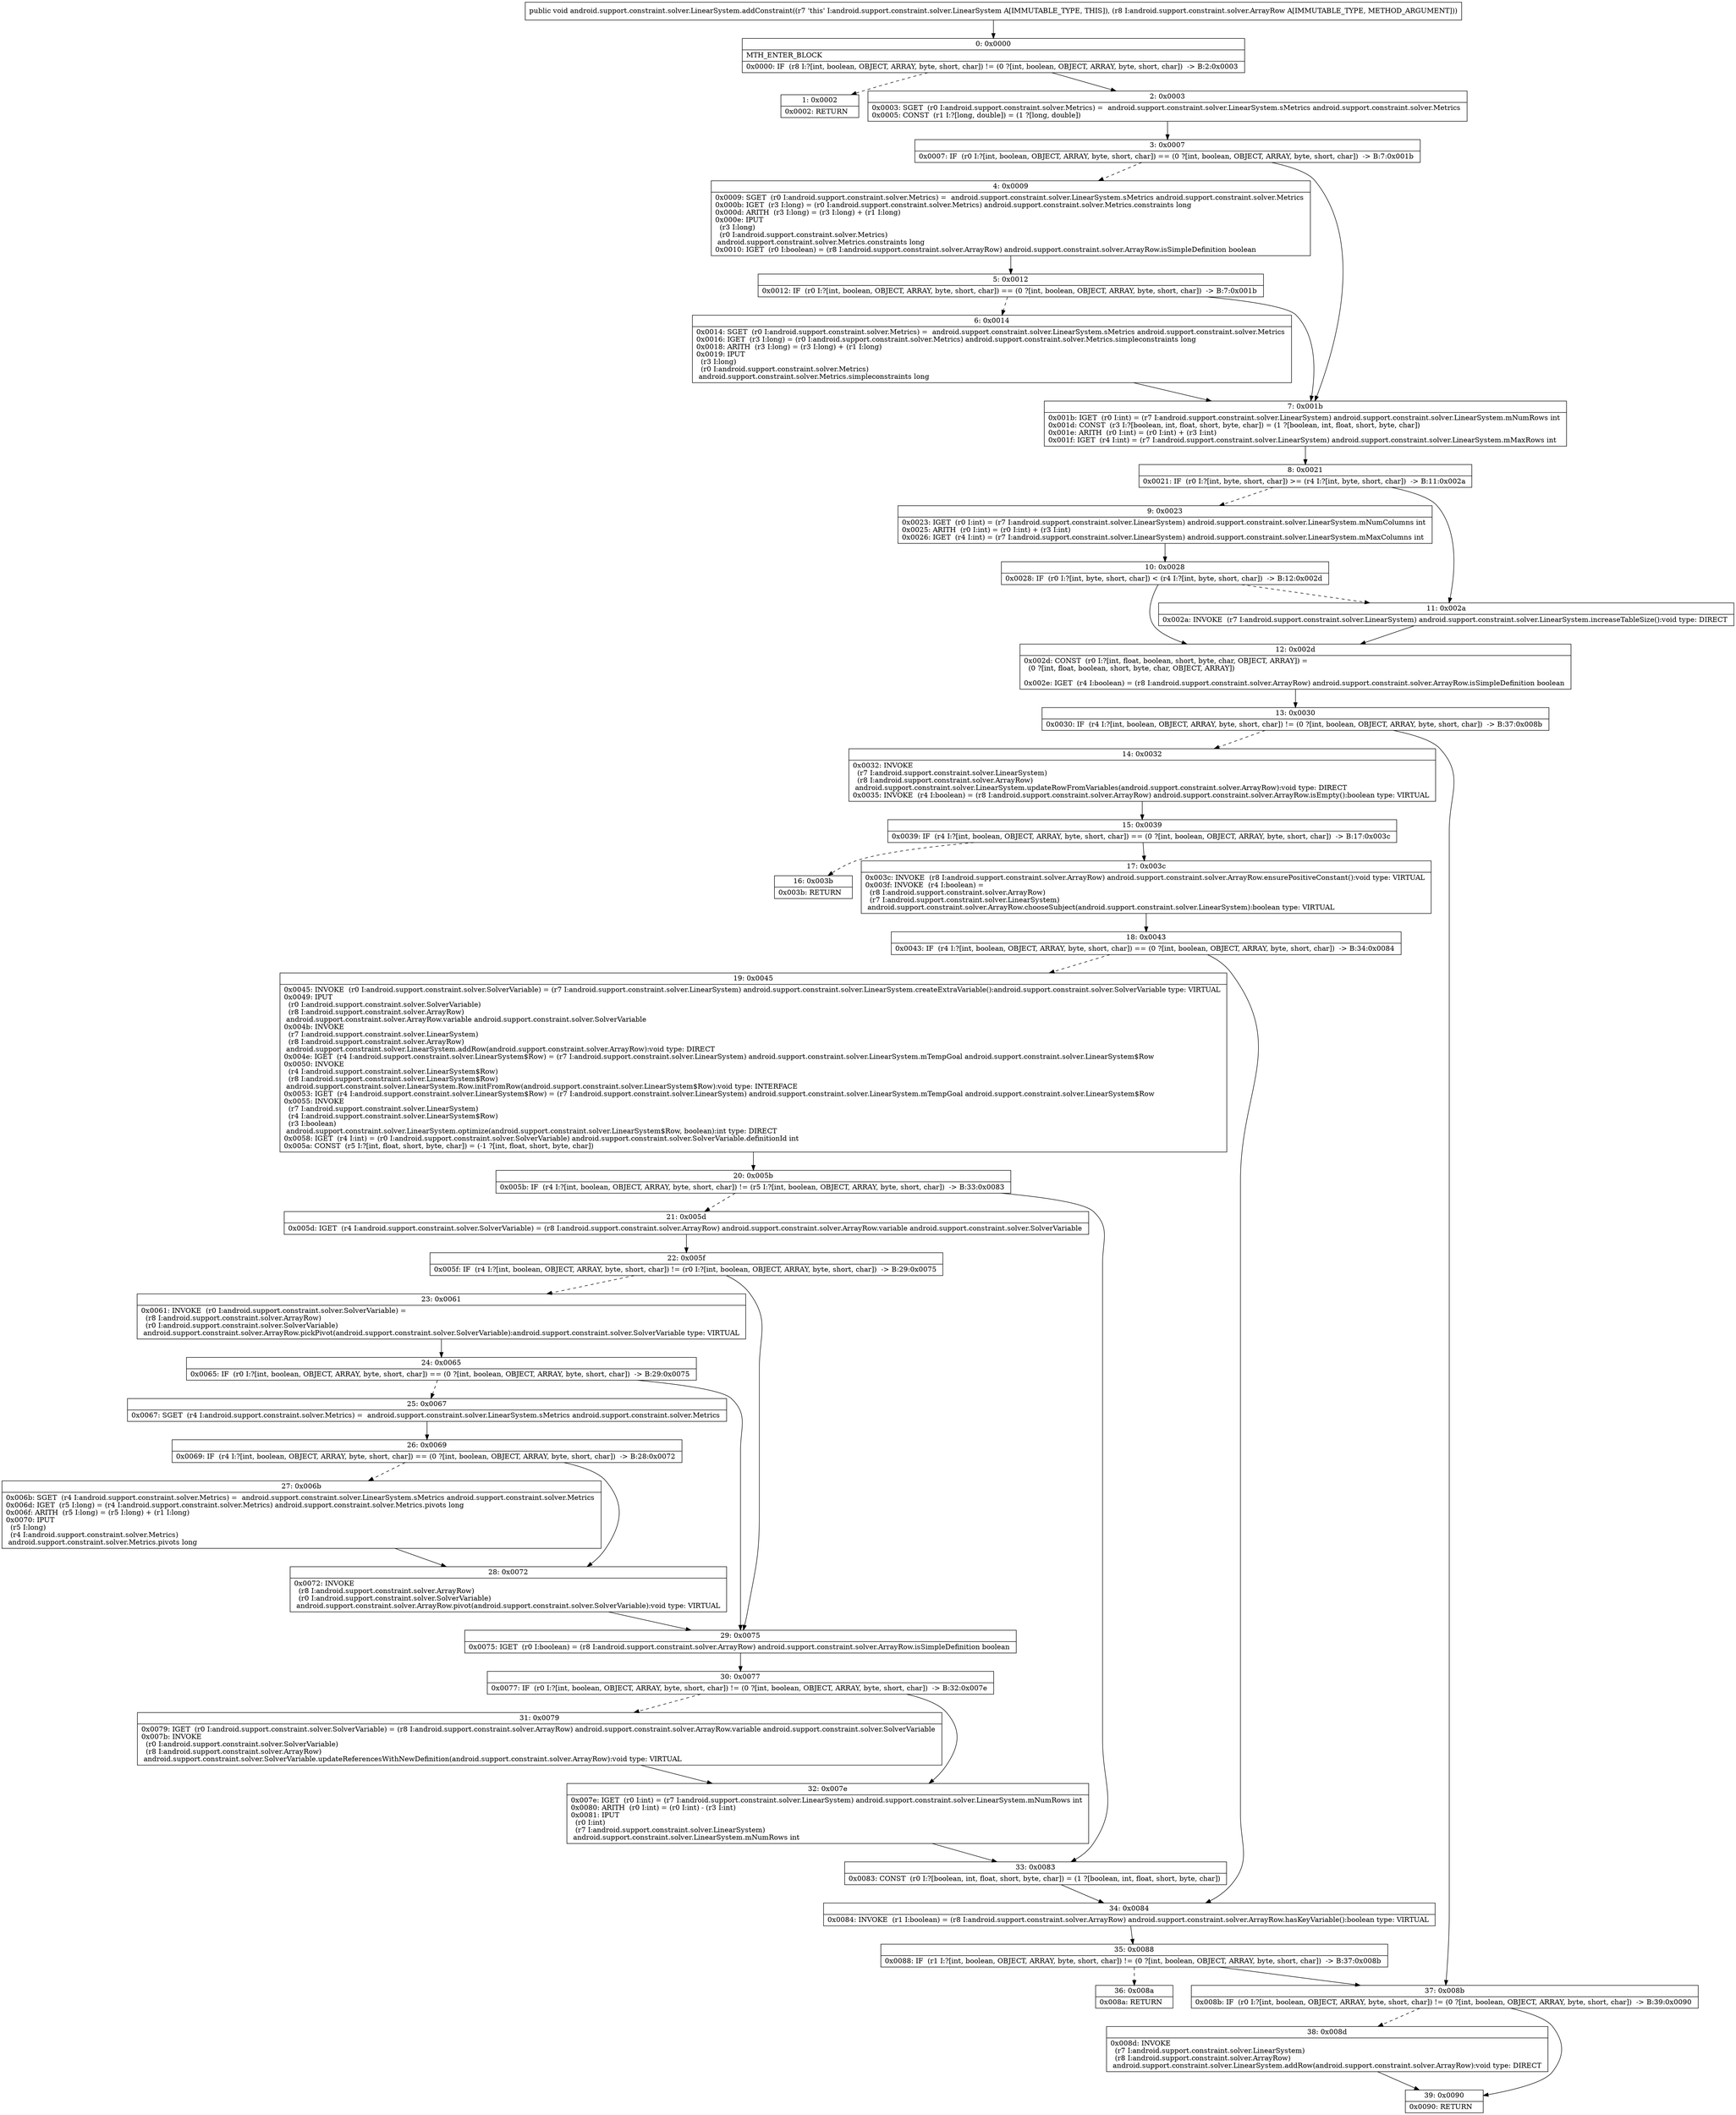 digraph "CFG forandroid.support.constraint.solver.LinearSystem.addConstraint(Landroid\/support\/constraint\/solver\/ArrayRow;)V" {
Node_0 [shape=record,label="{0\:\ 0x0000|MTH_ENTER_BLOCK\l|0x0000: IF  (r8 I:?[int, boolean, OBJECT, ARRAY, byte, short, char]) != (0 ?[int, boolean, OBJECT, ARRAY, byte, short, char])  \-\> B:2:0x0003 \l}"];
Node_1 [shape=record,label="{1\:\ 0x0002|0x0002: RETURN   \l}"];
Node_2 [shape=record,label="{2\:\ 0x0003|0x0003: SGET  (r0 I:android.support.constraint.solver.Metrics) =  android.support.constraint.solver.LinearSystem.sMetrics android.support.constraint.solver.Metrics \l0x0005: CONST  (r1 I:?[long, double]) = (1 ?[long, double]) \l}"];
Node_3 [shape=record,label="{3\:\ 0x0007|0x0007: IF  (r0 I:?[int, boolean, OBJECT, ARRAY, byte, short, char]) == (0 ?[int, boolean, OBJECT, ARRAY, byte, short, char])  \-\> B:7:0x001b \l}"];
Node_4 [shape=record,label="{4\:\ 0x0009|0x0009: SGET  (r0 I:android.support.constraint.solver.Metrics) =  android.support.constraint.solver.LinearSystem.sMetrics android.support.constraint.solver.Metrics \l0x000b: IGET  (r3 I:long) = (r0 I:android.support.constraint.solver.Metrics) android.support.constraint.solver.Metrics.constraints long \l0x000d: ARITH  (r3 I:long) = (r3 I:long) + (r1 I:long) \l0x000e: IPUT  \l  (r3 I:long)\l  (r0 I:android.support.constraint.solver.Metrics)\l android.support.constraint.solver.Metrics.constraints long \l0x0010: IGET  (r0 I:boolean) = (r8 I:android.support.constraint.solver.ArrayRow) android.support.constraint.solver.ArrayRow.isSimpleDefinition boolean \l}"];
Node_5 [shape=record,label="{5\:\ 0x0012|0x0012: IF  (r0 I:?[int, boolean, OBJECT, ARRAY, byte, short, char]) == (0 ?[int, boolean, OBJECT, ARRAY, byte, short, char])  \-\> B:7:0x001b \l}"];
Node_6 [shape=record,label="{6\:\ 0x0014|0x0014: SGET  (r0 I:android.support.constraint.solver.Metrics) =  android.support.constraint.solver.LinearSystem.sMetrics android.support.constraint.solver.Metrics \l0x0016: IGET  (r3 I:long) = (r0 I:android.support.constraint.solver.Metrics) android.support.constraint.solver.Metrics.simpleconstraints long \l0x0018: ARITH  (r3 I:long) = (r3 I:long) + (r1 I:long) \l0x0019: IPUT  \l  (r3 I:long)\l  (r0 I:android.support.constraint.solver.Metrics)\l android.support.constraint.solver.Metrics.simpleconstraints long \l}"];
Node_7 [shape=record,label="{7\:\ 0x001b|0x001b: IGET  (r0 I:int) = (r7 I:android.support.constraint.solver.LinearSystem) android.support.constraint.solver.LinearSystem.mNumRows int \l0x001d: CONST  (r3 I:?[boolean, int, float, short, byte, char]) = (1 ?[boolean, int, float, short, byte, char]) \l0x001e: ARITH  (r0 I:int) = (r0 I:int) + (r3 I:int) \l0x001f: IGET  (r4 I:int) = (r7 I:android.support.constraint.solver.LinearSystem) android.support.constraint.solver.LinearSystem.mMaxRows int \l}"];
Node_8 [shape=record,label="{8\:\ 0x0021|0x0021: IF  (r0 I:?[int, byte, short, char]) \>= (r4 I:?[int, byte, short, char])  \-\> B:11:0x002a \l}"];
Node_9 [shape=record,label="{9\:\ 0x0023|0x0023: IGET  (r0 I:int) = (r7 I:android.support.constraint.solver.LinearSystem) android.support.constraint.solver.LinearSystem.mNumColumns int \l0x0025: ARITH  (r0 I:int) = (r0 I:int) + (r3 I:int) \l0x0026: IGET  (r4 I:int) = (r7 I:android.support.constraint.solver.LinearSystem) android.support.constraint.solver.LinearSystem.mMaxColumns int \l}"];
Node_10 [shape=record,label="{10\:\ 0x0028|0x0028: IF  (r0 I:?[int, byte, short, char]) \< (r4 I:?[int, byte, short, char])  \-\> B:12:0x002d \l}"];
Node_11 [shape=record,label="{11\:\ 0x002a|0x002a: INVOKE  (r7 I:android.support.constraint.solver.LinearSystem) android.support.constraint.solver.LinearSystem.increaseTableSize():void type: DIRECT \l}"];
Node_12 [shape=record,label="{12\:\ 0x002d|0x002d: CONST  (r0 I:?[int, float, boolean, short, byte, char, OBJECT, ARRAY]) = \l  (0 ?[int, float, boolean, short, byte, char, OBJECT, ARRAY])\l \l0x002e: IGET  (r4 I:boolean) = (r8 I:android.support.constraint.solver.ArrayRow) android.support.constraint.solver.ArrayRow.isSimpleDefinition boolean \l}"];
Node_13 [shape=record,label="{13\:\ 0x0030|0x0030: IF  (r4 I:?[int, boolean, OBJECT, ARRAY, byte, short, char]) != (0 ?[int, boolean, OBJECT, ARRAY, byte, short, char])  \-\> B:37:0x008b \l}"];
Node_14 [shape=record,label="{14\:\ 0x0032|0x0032: INVOKE  \l  (r7 I:android.support.constraint.solver.LinearSystem)\l  (r8 I:android.support.constraint.solver.ArrayRow)\l android.support.constraint.solver.LinearSystem.updateRowFromVariables(android.support.constraint.solver.ArrayRow):void type: DIRECT \l0x0035: INVOKE  (r4 I:boolean) = (r8 I:android.support.constraint.solver.ArrayRow) android.support.constraint.solver.ArrayRow.isEmpty():boolean type: VIRTUAL \l}"];
Node_15 [shape=record,label="{15\:\ 0x0039|0x0039: IF  (r4 I:?[int, boolean, OBJECT, ARRAY, byte, short, char]) == (0 ?[int, boolean, OBJECT, ARRAY, byte, short, char])  \-\> B:17:0x003c \l}"];
Node_16 [shape=record,label="{16\:\ 0x003b|0x003b: RETURN   \l}"];
Node_17 [shape=record,label="{17\:\ 0x003c|0x003c: INVOKE  (r8 I:android.support.constraint.solver.ArrayRow) android.support.constraint.solver.ArrayRow.ensurePositiveConstant():void type: VIRTUAL \l0x003f: INVOKE  (r4 I:boolean) = \l  (r8 I:android.support.constraint.solver.ArrayRow)\l  (r7 I:android.support.constraint.solver.LinearSystem)\l android.support.constraint.solver.ArrayRow.chooseSubject(android.support.constraint.solver.LinearSystem):boolean type: VIRTUAL \l}"];
Node_18 [shape=record,label="{18\:\ 0x0043|0x0043: IF  (r4 I:?[int, boolean, OBJECT, ARRAY, byte, short, char]) == (0 ?[int, boolean, OBJECT, ARRAY, byte, short, char])  \-\> B:34:0x0084 \l}"];
Node_19 [shape=record,label="{19\:\ 0x0045|0x0045: INVOKE  (r0 I:android.support.constraint.solver.SolverVariable) = (r7 I:android.support.constraint.solver.LinearSystem) android.support.constraint.solver.LinearSystem.createExtraVariable():android.support.constraint.solver.SolverVariable type: VIRTUAL \l0x0049: IPUT  \l  (r0 I:android.support.constraint.solver.SolverVariable)\l  (r8 I:android.support.constraint.solver.ArrayRow)\l android.support.constraint.solver.ArrayRow.variable android.support.constraint.solver.SolverVariable \l0x004b: INVOKE  \l  (r7 I:android.support.constraint.solver.LinearSystem)\l  (r8 I:android.support.constraint.solver.ArrayRow)\l android.support.constraint.solver.LinearSystem.addRow(android.support.constraint.solver.ArrayRow):void type: DIRECT \l0x004e: IGET  (r4 I:android.support.constraint.solver.LinearSystem$Row) = (r7 I:android.support.constraint.solver.LinearSystem) android.support.constraint.solver.LinearSystem.mTempGoal android.support.constraint.solver.LinearSystem$Row \l0x0050: INVOKE  \l  (r4 I:android.support.constraint.solver.LinearSystem$Row)\l  (r8 I:android.support.constraint.solver.LinearSystem$Row)\l android.support.constraint.solver.LinearSystem.Row.initFromRow(android.support.constraint.solver.LinearSystem$Row):void type: INTERFACE \l0x0053: IGET  (r4 I:android.support.constraint.solver.LinearSystem$Row) = (r7 I:android.support.constraint.solver.LinearSystem) android.support.constraint.solver.LinearSystem.mTempGoal android.support.constraint.solver.LinearSystem$Row \l0x0055: INVOKE  \l  (r7 I:android.support.constraint.solver.LinearSystem)\l  (r4 I:android.support.constraint.solver.LinearSystem$Row)\l  (r3 I:boolean)\l android.support.constraint.solver.LinearSystem.optimize(android.support.constraint.solver.LinearSystem$Row, boolean):int type: DIRECT \l0x0058: IGET  (r4 I:int) = (r0 I:android.support.constraint.solver.SolverVariable) android.support.constraint.solver.SolverVariable.definitionId int \l0x005a: CONST  (r5 I:?[int, float, short, byte, char]) = (\-1 ?[int, float, short, byte, char]) \l}"];
Node_20 [shape=record,label="{20\:\ 0x005b|0x005b: IF  (r4 I:?[int, boolean, OBJECT, ARRAY, byte, short, char]) != (r5 I:?[int, boolean, OBJECT, ARRAY, byte, short, char])  \-\> B:33:0x0083 \l}"];
Node_21 [shape=record,label="{21\:\ 0x005d|0x005d: IGET  (r4 I:android.support.constraint.solver.SolverVariable) = (r8 I:android.support.constraint.solver.ArrayRow) android.support.constraint.solver.ArrayRow.variable android.support.constraint.solver.SolverVariable \l}"];
Node_22 [shape=record,label="{22\:\ 0x005f|0x005f: IF  (r4 I:?[int, boolean, OBJECT, ARRAY, byte, short, char]) != (r0 I:?[int, boolean, OBJECT, ARRAY, byte, short, char])  \-\> B:29:0x0075 \l}"];
Node_23 [shape=record,label="{23\:\ 0x0061|0x0061: INVOKE  (r0 I:android.support.constraint.solver.SolverVariable) = \l  (r8 I:android.support.constraint.solver.ArrayRow)\l  (r0 I:android.support.constraint.solver.SolverVariable)\l android.support.constraint.solver.ArrayRow.pickPivot(android.support.constraint.solver.SolverVariable):android.support.constraint.solver.SolverVariable type: VIRTUAL \l}"];
Node_24 [shape=record,label="{24\:\ 0x0065|0x0065: IF  (r0 I:?[int, boolean, OBJECT, ARRAY, byte, short, char]) == (0 ?[int, boolean, OBJECT, ARRAY, byte, short, char])  \-\> B:29:0x0075 \l}"];
Node_25 [shape=record,label="{25\:\ 0x0067|0x0067: SGET  (r4 I:android.support.constraint.solver.Metrics) =  android.support.constraint.solver.LinearSystem.sMetrics android.support.constraint.solver.Metrics \l}"];
Node_26 [shape=record,label="{26\:\ 0x0069|0x0069: IF  (r4 I:?[int, boolean, OBJECT, ARRAY, byte, short, char]) == (0 ?[int, boolean, OBJECT, ARRAY, byte, short, char])  \-\> B:28:0x0072 \l}"];
Node_27 [shape=record,label="{27\:\ 0x006b|0x006b: SGET  (r4 I:android.support.constraint.solver.Metrics) =  android.support.constraint.solver.LinearSystem.sMetrics android.support.constraint.solver.Metrics \l0x006d: IGET  (r5 I:long) = (r4 I:android.support.constraint.solver.Metrics) android.support.constraint.solver.Metrics.pivots long \l0x006f: ARITH  (r5 I:long) = (r5 I:long) + (r1 I:long) \l0x0070: IPUT  \l  (r5 I:long)\l  (r4 I:android.support.constraint.solver.Metrics)\l android.support.constraint.solver.Metrics.pivots long \l}"];
Node_28 [shape=record,label="{28\:\ 0x0072|0x0072: INVOKE  \l  (r8 I:android.support.constraint.solver.ArrayRow)\l  (r0 I:android.support.constraint.solver.SolverVariable)\l android.support.constraint.solver.ArrayRow.pivot(android.support.constraint.solver.SolverVariable):void type: VIRTUAL \l}"];
Node_29 [shape=record,label="{29\:\ 0x0075|0x0075: IGET  (r0 I:boolean) = (r8 I:android.support.constraint.solver.ArrayRow) android.support.constraint.solver.ArrayRow.isSimpleDefinition boolean \l}"];
Node_30 [shape=record,label="{30\:\ 0x0077|0x0077: IF  (r0 I:?[int, boolean, OBJECT, ARRAY, byte, short, char]) != (0 ?[int, boolean, OBJECT, ARRAY, byte, short, char])  \-\> B:32:0x007e \l}"];
Node_31 [shape=record,label="{31\:\ 0x0079|0x0079: IGET  (r0 I:android.support.constraint.solver.SolverVariable) = (r8 I:android.support.constraint.solver.ArrayRow) android.support.constraint.solver.ArrayRow.variable android.support.constraint.solver.SolverVariable \l0x007b: INVOKE  \l  (r0 I:android.support.constraint.solver.SolverVariable)\l  (r8 I:android.support.constraint.solver.ArrayRow)\l android.support.constraint.solver.SolverVariable.updateReferencesWithNewDefinition(android.support.constraint.solver.ArrayRow):void type: VIRTUAL \l}"];
Node_32 [shape=record,label="{32\:\ 0x007e|0x007e: IGET  (r0 I:int) = (r7 I:android.support.constraint.solver.LinearSystem) android.support.constraint.solver.LinearSystem.mNumRows int \l0x0080: ARITH  (r0 I:int) = (r0 I:int) \- (r3 I:int) \l0x0081: IPUT  \l  (r0 I:int)\l  (r7 I:android.support.constraint.solver.LinearSystem)\l android.support.constraint.solver.LinearSystem.mNumRows int \l}"];
Node_33 [shape=record,label="{33\:\ 0x0083|0x0083: CONST  (r0 I:?[boolean, int, float, short, byte, char]) = (1 ?[boolean, int, float, short, byte, char]) \l}"];
Node_34 [shape=record,label="{34\:\ 0x0084|0x0084: INVOKE  (r1 I:boolean) = (r8 I:android.support.constraint.solver.ArrayRow) android.support.constraint.solver.ArrayRow.hasKeyVariable():boolean type: VIRTUAL \l}"];
Node_35 [shape=record,label="{35\:\ 0x0088|0x0088: IF  (r1 I:?[int, boolean, OBJECT, ARRAY, byte, short, char]) != (0 ?[int, boolean, OBJECT, ARRAY, byte, short, char])  \-\> B:37:0x008b \l}"];
Node_36 [shape=record,label="{36\:\ 0x008a|0x008a: RETURN   \l}"];
Node_37 [shape=record,label="{37\:\ 0x008b|0x008b: IF  (r0 I:?[int, boolean, OBJECT, ARRAY, byte, short, char]) != (0 ?[int, boolean, OBJECT, ARRAY, byte, short, char])  \-\> B:39:0x0090 \l}"];
Node_38 [shape=record,label="{38\:\ 0x008d|0x008d: INVOKE  \l  (r7 I:android.support.constraint.solver.LinearSystem)\l  (r8 I:android.support.constraint.solver.ArrayRow)\l android.support.constraint.solver.LinearSystem.addRow(android.support.constraint.solver.ArrayRow):void type: DIRECT \l}"];
Node_39 [shape=record,label="{39\:\ 0x0090|0x0090: RETURN   \l}"];
MethodNode[shape=record,label="{public void android.support.constraint.solver.LinearSystem.addConstraint((r7 'this' I:android.support.constraint.solver.LinearSystem A[IMMUTABLE_TYPE, THIS]), (r8 I:android.support.constraint.solver.ArrayRow A[IMMUTABLE_TYPE, METHOD_ARGUMENT])) }"];
MethodNode -> Node_0;
Node_0 -> Node_1[style=dashed];
Node_0 -> Node_2;
Node_2 -> Node_3;
Node_3 -> Node_4[style=dashed];
Node_3 -> Node_7;
Node_4 -> Node_5;
Node_5 -> Node_6[style=dashed];
Node_5 -> Node_7;
Node_6 -> Node_7;
Node_7 -> Node_8;
Node_8 -> Node_9[style=dashed];
Node_8 -> Node_11;
Node_9 -> Node_10;
Node_10 -> Node_11[style=dashed];
Node_10 -> Node_12;
Node_11 -> Node_12;
Node_12 -> Node_13;
Node_13 -> Node_14[style=dashed];
Node_13 -> Node_37;
Node_14 -> Node_15;
Node_15 -> Node_16[style=dashed];
Node_15 -> Node_17;
Node_17 -> Node_18;
Node_18 -> Node_19[style=dashed];
Node_18 -> Node_34;
Node_19 -> Node_20;
Node_20 -> Node_21[style=dashed];
Node_20 -> Node_33;
Node_21 -> Node_22;
Node_22 -> Node_23[style=dashed];
Node_22 -> Node_29;
Node_23 -> Node_24;
Node_24 -> Node_25[style=dashed];
Node_24 -> Node_29;
Node_25 -> Node_26;
Node_26 -> Node_27[style=dashed];
Node_26 -> Node_28;
Node_27 -> Node_28;
Node_28 -> Node_29;
Node_29 -> Node_30;
Node_30 -> Node_31[style=dashed];
Node_30 -> Node_32;
Node_31 -> Node_32;
Node_32 -> Node_33;
Node_33 -> Node_34;
Node_34 -> Node_35;
Node_35 -> Node_36[style=dashed];
Node_35 -> Node_37;
Node_37 -> Node_38[style=dashed];
Node_37 -> Node_39;
Node_38 -> Node_39;
}

